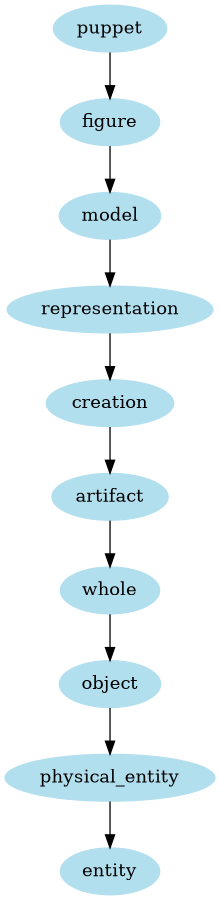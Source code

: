 digraph unix {
	node [color=lightblue2 style=filled]
	size="6,6"
	puppet -> figure
	figure -> model
	model -> representation
	representation -> creation
	creation -> artifact
	artifact -> whole
	whole -> object
	object -> physical_entity
	physical_entity -> entity
}
